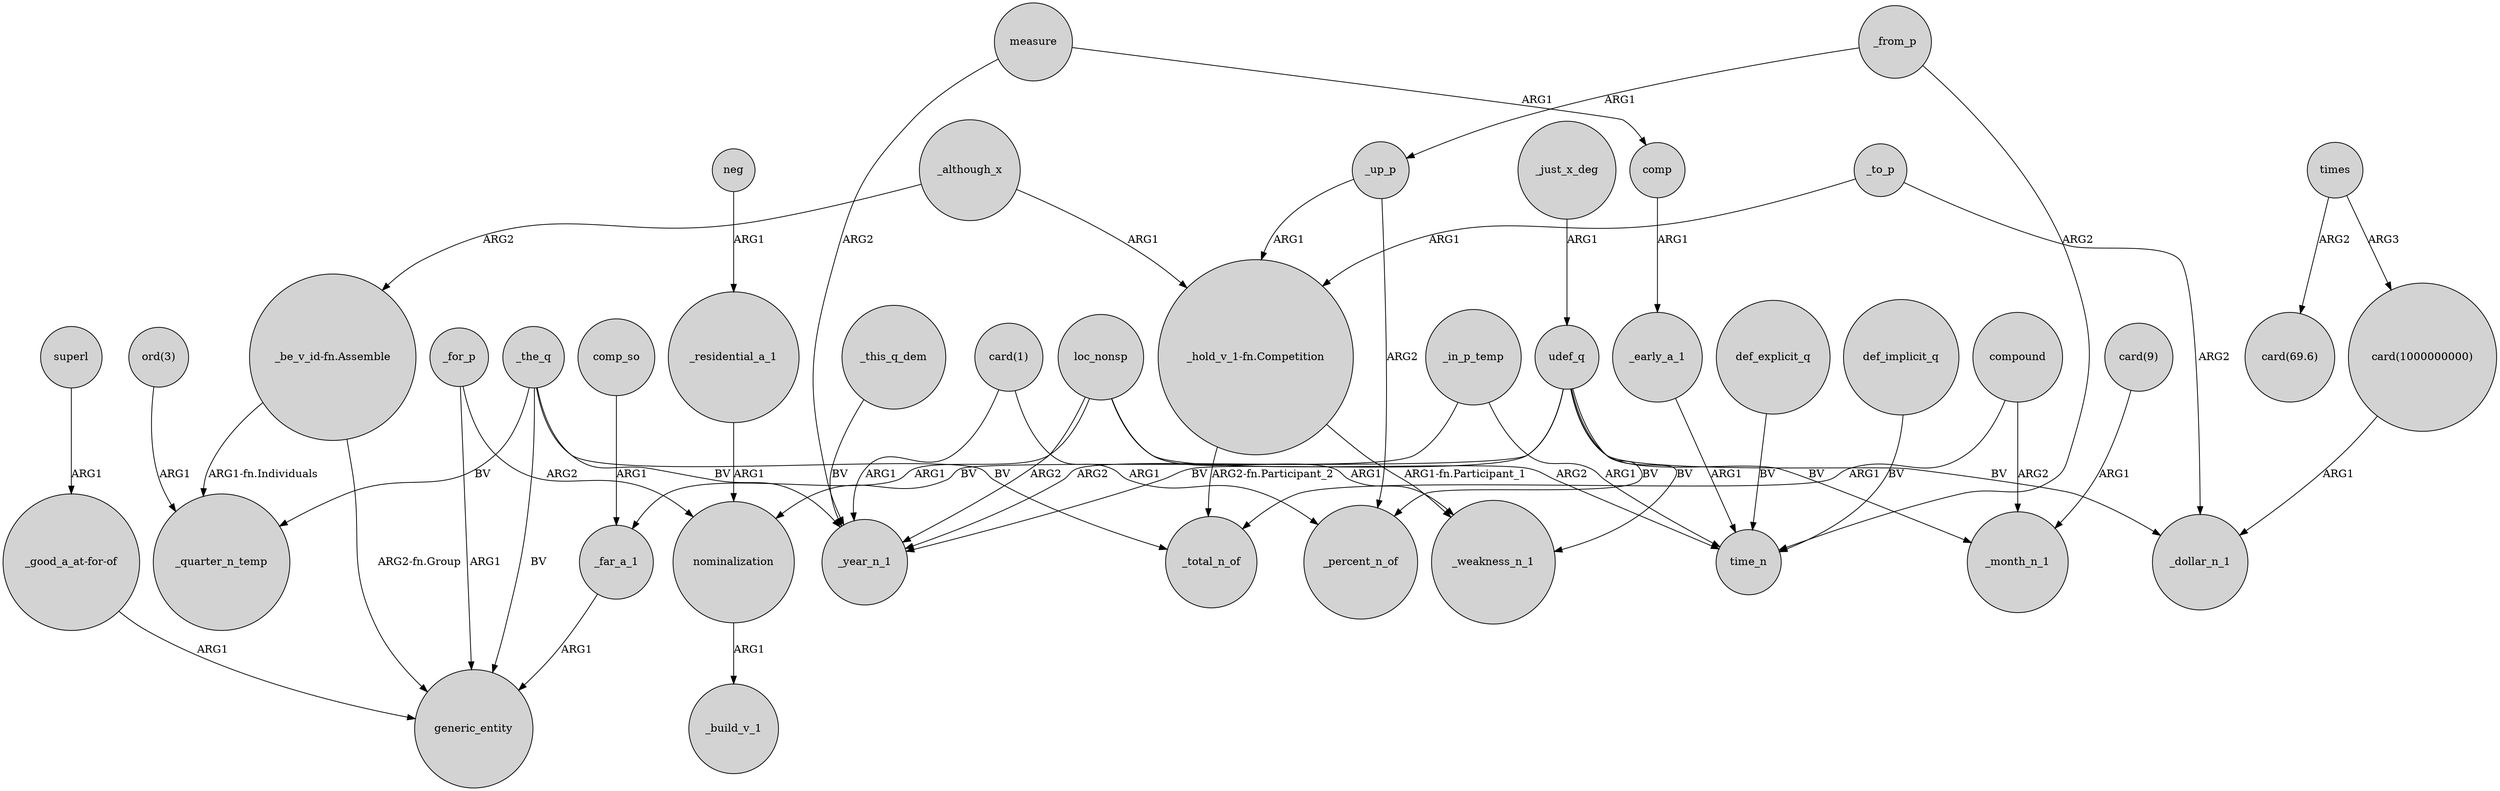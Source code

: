 digraph {
	node [shape=circle style=filled]
	udef_q -> _month_n_1 [label=BV]
	_early_a_1 -> time_n [label=ARG1]
	"card(1000000000)" -> _dollar_n_1 [label=ARG1]
	superl -> "_good_a_at-for-of" [label=ARG1]
	_up_p -> _percent_n_of [label=ARG2]
	loc_nonsp -> _weakness_n_1 [label=ARG1]
	_up_p -> "_hold_v_1-fn.Competition" [label=ARG1]
	_the_q -> _total_n_of [label=BV]
	"ord(3)" -> _quarter_n_temp [label=ARG1]
	nominalization -> _build_v_1 [label=ARG1]
	"card(1)" -> _year_n_1 [label=ARG1]
	times -> "card(69.6)" [label=ARG2]
	comp_so -> _far_a_1 [label=ARG1]
	_the_q -> _quarter_n_temp [label=BV]
	udef_q -> nominalization [label=BV]
	comp -> _early_a_1 [label=ARG1]
	"_be_v_id-fn.Assemble" -> generic_entity [label="ARG2-fn.Group"]
	_from_p -> time_n [label=ARG2]
	_to_p -> _dollar_n_1 [label=ARG2]
	times -> "card(1000000000)" [label=ARG3]
	neg -> _residential_a_1 [label=ARG1]
	loc_nonsp -> _year_n_1 [label=ARG2]
	loc_nonsp -> _far_a_1 [label=ARG1]
	udef_q -> _weakness_n_1 [label=BV]
	"_be_v_id-fn.Assemble" -> _quarter_n_temp [label="ARG1-fn.Individuals"]
	measure -> _year_n_1 [label=ARG2]
	_although_x -> "_hold_v_1-fn.Competition" [label=ARG1]
	_to_p -> "_hold_v_1-fn.Competition" [label=ARG1]
	udef_q -> _percent_n_of [label=BV]
	_the_q -> _year_n_1 [label=BV]
	_for_p -> generic_entity [label=ARG1]
	"_good_a_at-for-of" -> generic_entity [label=ARG1]
	_although_x -> "_be_v_id-fn.Assemble" [label=ARG2]
	udef_q -> _dollar_n_1 [label=BV]
	_the_q -> generic_entity [label=BV]
	_for_p -> nominalization [label=ARG2]
	"_hold_v_1-fn.Competition" -> _weakness_n_1 [label="ARG1-fn.Participant_1"]
	_this_q_dem -> _year_n_1 [label=BV]
	_in_p_temp -> time_n [label=ARG1]
	_in_p_temp -> _year_n_1 [label=ARG2]
	measure -> comp [label=ARG1]
	"card(1)" -> _percent_n_of [label=ARG1]
	"_hold_v_1-fn.Competition" -> _total_n_of [label="ARG2-fn.Participant_2"]
	def_explicit_q -> time_n [label=BV]
	loc_nonsp -> time_n [label=ARG2]
	compound -> _total_n_of [label=ARG1]
	udef_q -> _year_n_1 [label=BV]
	_from_p -> _up_p [label=ARG1]
	"card(9)" -> _month_n_1 [label=ARG1]
	_residential_a_1 -> nominalization [label=ARG1]
	compound -> _month_n_1 [label=ARG2]
	def_implicit_q -> time_n [label=BV]
	_far_a_1 -> generic_entity [label=ARG1]
	_just_x_deg -> udef_q [label=ARG1]
}
